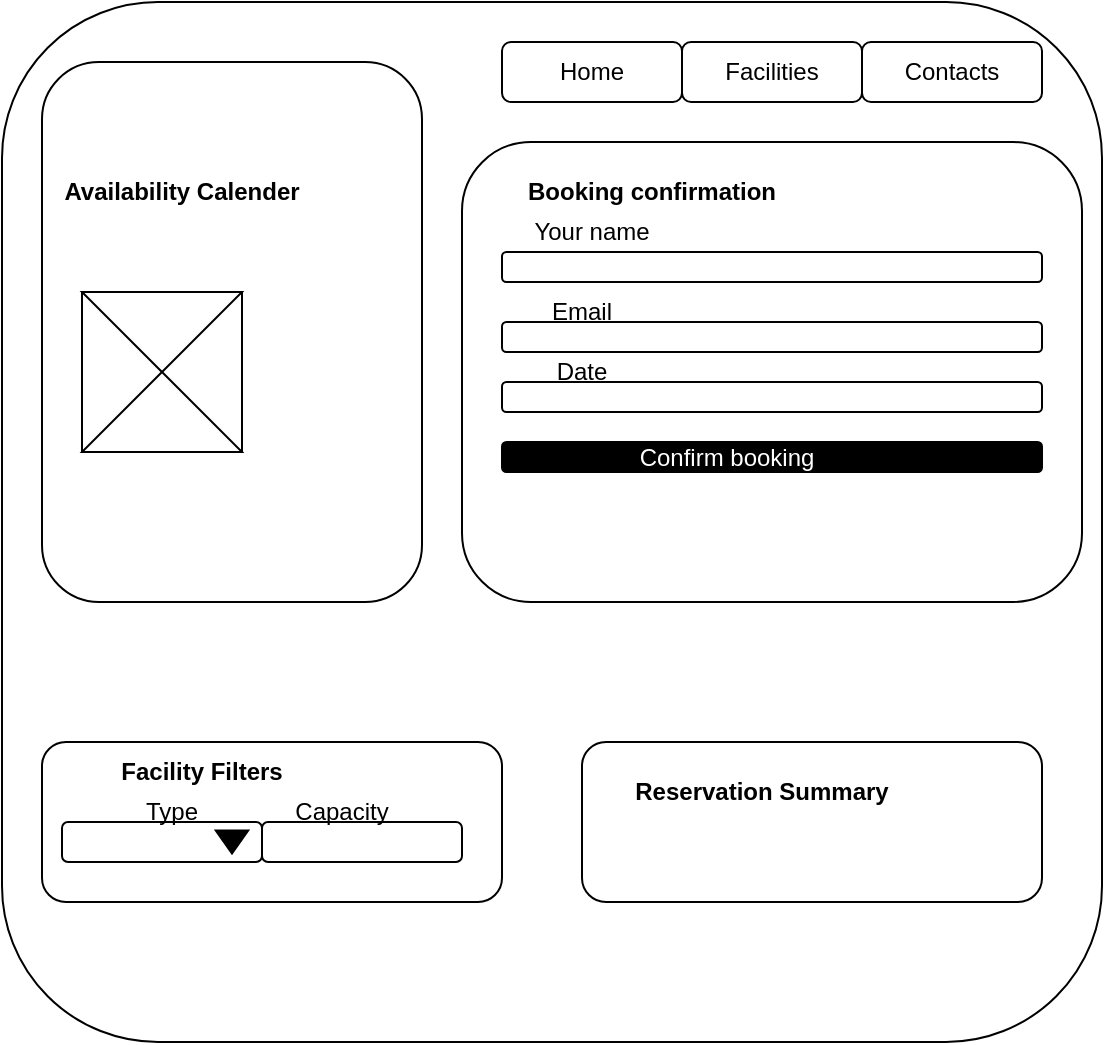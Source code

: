 <mxfile version="20.8.16" type="device"><diagram name="Page-1" id="jIqcTYD_YVG-CWlrx-7u"><mxGraphModel dx="1016" dy="607" grid="1" gridSize="10" guides="1" tooltips="1" connect="1" arrows="1" fold="1" page="1" pageScale="1" pageWidth="850" pageHeight="1100" math="0" shadow="0"><root><mxCell id="0"/><mxCell id="1" parent="0"/><mxCell id="zWOP7d28AqJ4Pc2o5yY9-1" value="" style="rounded=1;whiteSpace=wrap;html=1;" vertex="1" parent="1"><mxGeometry x="220" y="60" width="550" height="520" as="geometry"/></mxCell><mxCell id="zWOP7d28AqJ4Pc2o5yY9-2" value="" style="rounded=1;whiteSpace=wrap;html=1;" vertex="1" parent="1"><mxGeometry x="240" y="90" width="190" height="270" as="geometry"/></mxCell><mxCell id="zWOP7d28AqJ4Pc2o5yY9-3" value="&lt;b&gt;Availability Calender&lt;/b&gt;" style="text;html=1;strokeColor=none;fillColor=none;align=center;verticalAlign=middle;whiteSpace=wrap;rounded=0;" vertex="1" parent="1"><mxGeometry x="240" y="140" width="140" height="30" as="geometry"/></mxCell><mxCell id="zWOP7d28AqJ4Pc2o5yY9-6" value="" style="group" vertex="1" connectable="0" parent="1"><mxGeometry x="260" y="205" width="80" height="80" as="geometry"/></mxCell><mxCell id="zWOP7d28AqJ4Pc2o5yY9-4" value="" style="whiteSpace=wrap;html=1;aspect=fixed;" vertex="1" parent="zWOP7d28AqJ4Pc2o5yY9-6"><mxGeometry width="80" height="80" as="geometry"/></mxCell><mxCell id="zWOP7d28AqJ4Pc2o5yY9-5" value="" style="shape=collate;whiteSpace=wrap;html=1;" vertex="1" parent="zWOP7d28AqJ4Pc2o5yY9-6"><mxGeometry width="80" height="80" as="geometry"/></mxCell><mxCell id="zWOP7d28AqJ4Pc2o5yY9-7" value="" style="rounded=1;whiteSpace=wrap;html=1;" vertex="1" parent="1"><mxGeometry x="450" y="130" width="310" height="230" as="geometry"/></mxCell><mxCell id="zWOP7d28AqJ4Pc2o5yY9-8" value="" style="rounded=1;whiteSpace=wrap;html=1;" vertex="1" parent="1"><mxGeometry x="650" y="80" width="90" height="30" as="geometry"/></mxCell><mxCell id="zWOP7d28AqJ4Pc2o5yY9-9" value="" style="rounded=1;whiteSpace=wrap;html=1;" vertex="1" parent="1"><mxGeometry x="560" y="80" width="90" height="30" as="geometry"/></mxCell><mxCell id="zWOP7d28AqJ4Pc2o5yY9-10" value="" style="rounded=1;whiteSpace=wrap;html=1;" vertex="1" parent="1"><mxGeometry x="470" y="80" width="90" height="30" as="geometry"/></mxCell><mxCell id="zWOP7d28AqJ4Pc2o5yY9-12" value="&lt;b&gt;Booking confirmation&lt;/b&gt;" style="text;html=1;strokeColor=none;fillColor=none;align=center;verticalAlign=middle;whiteSpace=wrap;rounded=0;" vertex="1" parent="1"><mxGeometry x="480" y="140" width="130" height="30" as="geometry"/></mxCell><mxCell id="zWOP7d28AqJ4Pc2o5yY9-13" value="" style="rounded=1;whiteSpace=wrap;html=1;" vertex="1" parent="1"><mxGeometry x="470" y="185" width="270" height="15" as="geometry"/></mxCell><mxCell id="zWOP7d28AqJ4Pc2o5yY9-14" value="" style="rounded=1;whiteSpace=wrap;html=1;fillColor=#000000;" vertex="1" parent="1"><mxGeometry x="470" y="280" width="270" height="15" as="geometry"/></mxCell><mxCell id="zWOP7d28AqJ4Pc2o5yY9-15" value="" style="rounded=1;whiteSpace=wrap;html=1;" vertex="1" parent="1"><mxGeometry x="470" y="250" width="270" height="15" as="geometry"/></mxCell><mxCell id="zWOP7d28AqJ4Pc2o5yY9-16" value="" style="rounded=1;whiteSpace=wrap;html=1;" vertex="1" parent="1"><mxGeometry x="470" y="220" width="270" height="15" as="geometry"/></mxCell><mxCell id="zWOP7d28AqJ4Pc2o5yY9-17" value="Your name" style="text;html=1;strokeColor=none;fillColor=none;align=center;verticalAlign=middle;whiteSpace=wrap;rounded=0;" vertex="1" parent="1"><mxGeometry x="485" y="160" width="60" height="30" as="geometry"/></mxCell><mxCell id="zWOP7d28AqJ4Pc2o5yY9-18" value="Email" style="text;html=1;strokeColor=none;fillColor=none;align=center;verticalAlign=middle;whiteSpace=wrap;rounded=0;" vertex="1" parent="1"><mxGeometry x="480" y="200" width="60" height="30" as="geometry"/></mxCell><mxCell id="zWOP7d28AqJ4Pc2o5yY9-19" value="Date" style="text;html=1;strokeColor=none;fillColor=none;align=center;verticalAlign=middle;whiteSpace=wrap;rounded=0;" vertex="1" parent="1"><mxGeometry x="480" y="230" width="60" height="30" as="geometry"/></mxCell><mxCell id="zWOP7d28AqJ4Pc2o5yY9-20" value="&lt;font color=&quot;#ffffff&quot;&gt;Confirm booking&lt;/font&gt;" style="text;html=1;strokeColor=none;fillColor=none;align=center;verticalAlign=middle;whiteSpace=wrap;rounded=0;" vertex="1" parent="1"><mxGeometry x="530" y="273" width="105" height="30" as="geometry"/></mxCell><mxCell id="zWOP7d28AqJ4Pc2o5yY9-21" value="Home" style="text;html=1;strokeColor=none;fillColor=none;align=center;verticalAlign=middle;whiteSpace=wrap;rounded=0;" vertex="1" parent="1"><mxGeometry x="485" y="80" width="60" height="30" as="geometry"/></mxCell><mxCell id="zWOP7d28AqJ4Pc2o5yY9-22" value="Facilities" style="text;html=1;strokeColor=none;fillColor=none;align=center;verticalAlign=middle;whiteSpace=wrap;rounded=0;" vertex="1" parent="1"><mxGeometry x="575" y="80" width="60" height="30" as="geometry"/></mxCell><mxCell id="zWOP7d28AqJ4Pc2o5yY9-23" value="Contacts" style="text;html=1;strokeColor=none;fillColor=none;align=center;verticalAlign=middle;whiteSpace=wrap;rounded=0;" vertex="1" parent="1"><mxGeometry x="665" y="80" width="60" height="30" as="geometry"/></mxCell><mxCell id="zWOP7d28AqJ4Pc2o5yY9-25" value="" style="rounded=1;whiteSpace=wrap;html=1;" vertex="1" parent="1"><mxGeometry x="240" y="430" width="230" height="80" as="geometry"/></mxCell><mxCell id="zWOP7d28AqJ4Pc2o5yY9-26" value="" style="rounded=1;whiteSpace=wrap;html=1;" vertex="1" parent="1"><mxGeometry x="510" y="430" width="230" height="80" as="geometry"/></mxCell><mxCell id="zWOP7d28AqJ4Pc2o5yY9-27" value="&lt;b&gt;Reservation Summary&lt;/b&gt;" style="text;html=1;strokeColor=none;fillColor=none;align=center;verticalAlign=middle;whiteSpace=wrap;rounded=0;" vertex="1" parent="1"><mxGeometry x="530" y="440" width="140" height="30" as="geometry"/></mxCell><mxCell id="zWOP7d28AqJ4Pc2o5yY9-28" value="&lt;b&gt;Facility Filters&lt;/b&gt;" style="text;html=1;strokeColor=none;fillColor=none;align=center;verticalAlign=middle;whiteSpace=wrap;rounded=0;" vertex="1" parent="1"><mxGeometry x="240" y="430" width="160" height="30" as="geometry"/></mxCell><mxCell id="zWOP7d28AqJ4Pc2o5yY9-29" value="" style="rounded=1;whiteSpace=wrap;html=1;" vertex="1" parent="1"><mxGeometry x="250" y="470" width="100" height="20" as="geometry"/></mxCell><mxCell id="zWOP7d28AqJ4Pc2o5yY9-30" value="" style="rounded=1;whiteSpace=wrap;html=1;" vertex="1" parent="1"><mxGeometry x="350" y="470" width="100" height="20" as="geometry"/></mxCell><mxCell id="zWOP7d28AqJ4Pc2o5yY9-31" value="Type" style="text;html=1;strokeColor=none;fillColor=none;align=center;verticalAlign=middle;whiteSpace=wrap;rounded=0;" vertex="1" parent="1"><mxGeometry x="260" y="450" width="90" height="30" as="geometry"/></mxCell><mxCell id="zWOP7d28AqJ4Pc2o5yY9-32" value="Capacity" style="text;html=1;strokeColor=none;fillColor=none;align=center;verticalAlign=middle;whiteSpace=wrap;rounded=0;" vertex="1" parent="1"><mxGeometry x="350" y="450" width="80" height="30" as="geometry"/></mxCell><mxCell id="zWOP7d28AqJ4Pc2o5yY9-33" value="" style="html=1;shadow=0;dashed=0;align=center;verticalAlign=middle;shape=mxgraph.arrows2.arrow;dy=0;dx=18.07;notch=0;rotation=90;fillColor=#000000;" vertex="1" parent="1"><mxGeometry x="329.22" y="471.87" width="11.56" height="16.25" as="geometry"/></mxCell></root></mxGraphModel></diagram></mxfile>